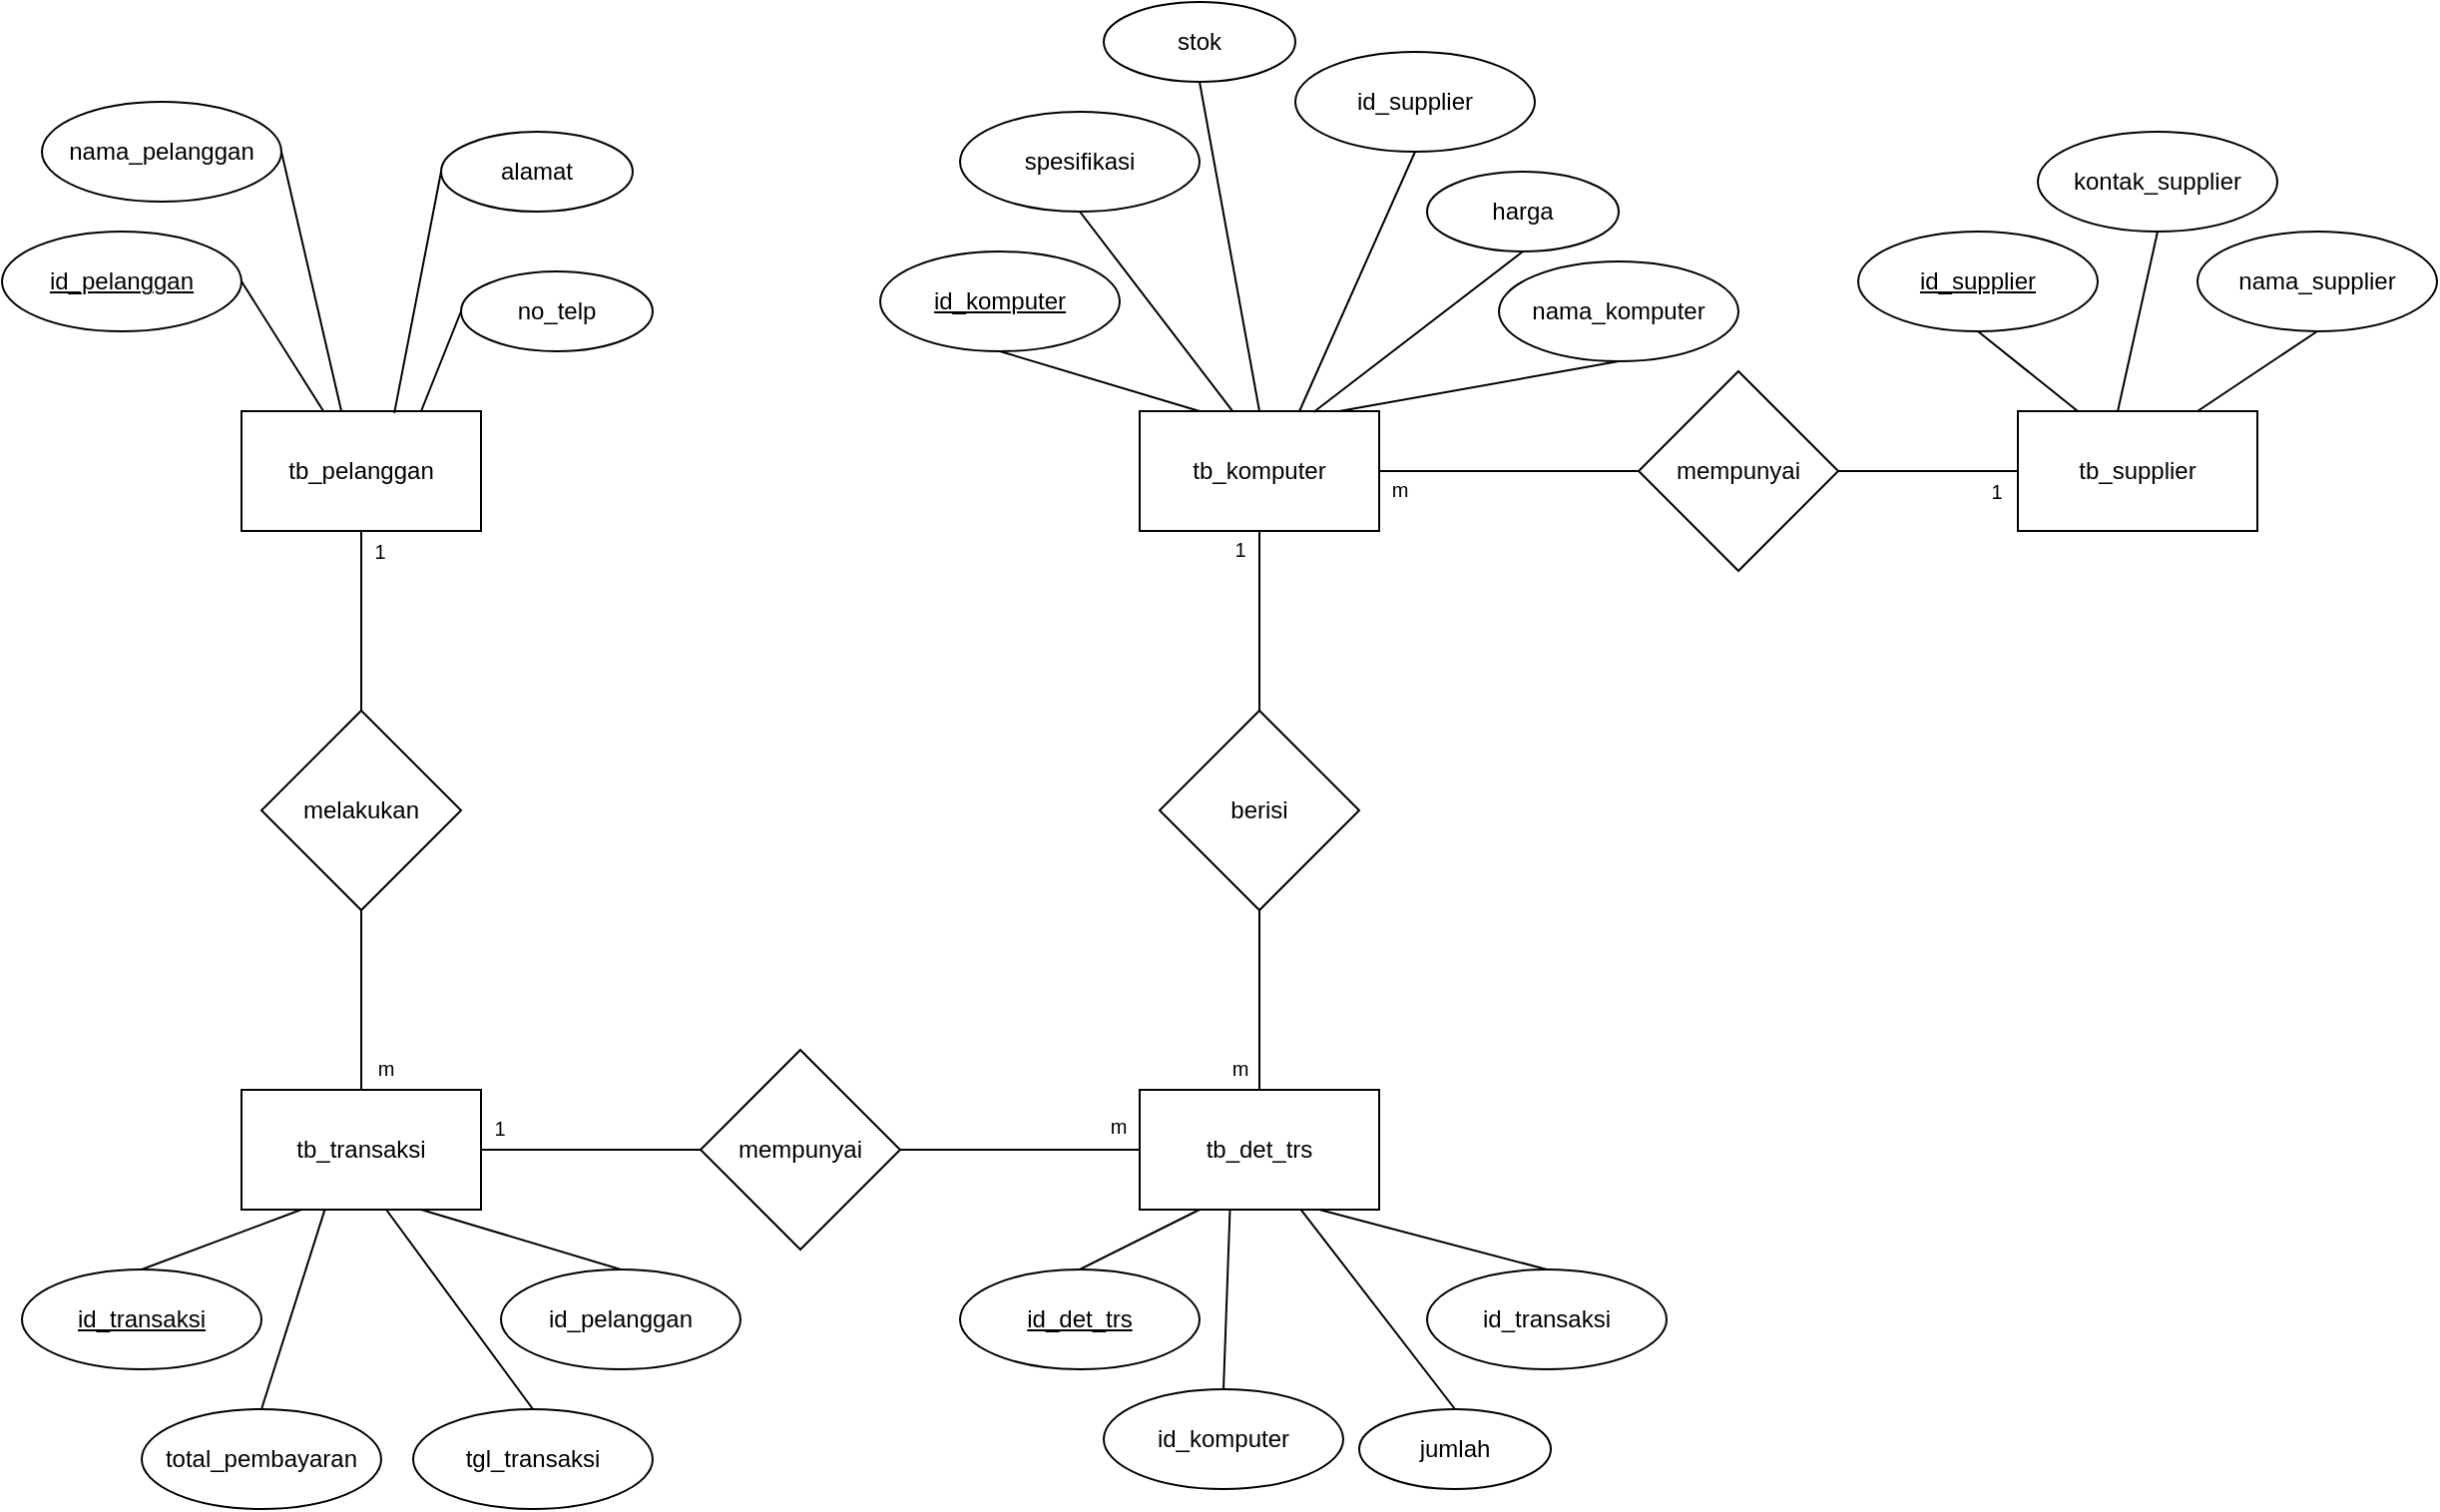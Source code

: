 <mxfile version="24.7.13">
  <diagram name="Page-1" id="FnSuvaPCpmPX8eTvTKbw">
    <mxGraphModel dx="2532" dy="2012" grid="1" gridSize="10" guides="1" tooltips="1" connect="1" arrows="1" fold="1" page="1" pageScale="1" pageWidth="850" pageHeight="1100" math="0" shadow="0">
      <root>
        <mxCell id="0" />
        <mxCell id="1" parent="0" />
        <mxCell id="zPi41bnw9IMBci43e7Ru-1" value="tb_pelanggan" style="rounded=0;whiteSpace=wrap;html=1;" parent="1" vertex="1">
          <mxGeometry x="-90" y="-40" width="120" height="60" as="geometry" />
        </mxCell>
        <mxCell id="zPi41bnw9IMBci43e7Ru-2" value="tb_komputer" style="rounded=0;whiteSpace=wrap;html=1;" parent="1" vertex="1">
          <mxGeometry x="360" y="-40" width="120" height="60" as="geometry" />
        </mxCell>
        <mxCell id="zPi41bnw9IMBci43e7Ru-3" value="tb_transaksi" style="rounded=0;whiteSpace=wrap;html=1;" parent="1" vertex="1">
          <mxGeometry x="-90" y="300" width="120" height="60" as="geometry" />
        </mxCell>
        <mxCell id="zPi41bnw9IMBci43e7Ru-4" value="tb_det_trs" style="rounded=0;whiteSpace=wrap;html=1;" parent="1" vertex="1">
          <mxGeometry x="360" y="300" width="120" height="60" as="geometry" />
        </mxCell>
        <mxCell id="zPi41bnw9IMBci43e7Ru-5" value="tb_supplier" style="rounded=0;whiteSpace=wrap;html=1;" parent="1" vertex="1">
          <mxGeometry x="800" y="-40" width="120" height="60" as="geometry" />
        </mxCell>
        <mxCell id="zPi41bnw9IMBci43e7Ru-6" value="melakukan" style="rhombus;whiteSpace=wrap;html=1;" parent="1" vertex="1">
          <mxGeometry x="-80" y="110" width="100" height="100" as="geometry" />
        </mxCell>
        <mxCell id="zPi41bnw9IMBci43e7Ru-7" value="berisi" style="rhombus;whiteSpace=wrap;html=1;" parent="1" vertex="1">
          <mxGeometry x="370" y="110" width="100" height="100" as="geometry" />
        </mxCell>
        <mxCell id="zPi41bnw9IMBci43e7Ru-8" value="mempunyai" style="rhombus;whiteSpace=wrap;html=1;" parent="1" vertex="1">
          <mxGeometry x="610" y="-60" width="100" height="100" as="geometry" />
        </mxCell>
        <mxCell id="zPi41bnw9IMBci43e7Ru-9" value="" style="endArrow=none;html=1;rounded=0;entryX=0.5;entryY=1;entryDx=0;entryDy=0;exitX=0.5;exitY=0;exitDx=0;exitDy=0;" parent="1" source="zPi41bnw9IMBci43e7Ru-6" target="zPi41bnw9IMBci43e7Ru-1" edge="1">
          <mxGeometry width="50" height="50" relative="1" as="geometry">
            <mxPoint x="-110" y="230" as="sourcePoint" />
            <mxPoint x="-60" y="180" as="targetPoint" />
          </mxGeometry>
        </mxCell>
        <mxCell id="zPi41bnw9IMBci43e7Ru-10" value="" style="endArrow=none;html=1;rounded=0;entryX=0.5;entryY=1;entryDx=0;entryDy=0;exitX=0.5;exitY=0;exitDx=0;exitDy=0;" parent="1" source="zPi41bnw9IMBci43e7Ru-3" target="zPi41bnw9IMBci43e7Ru-6" edge="1">
          <mxGeometry width="50" height="50" relative="1" as="geometry">
            <mxPoint x="-70" y="290" as="sourcePoint" />
            <mxPoint x="-20" y="240" as="targetPoint" />
          </mxGeometry>
        </mxCell>
        <mxCell id="zPi41bnw9IMBci43e7Ru-11" value="" style="endArrow=none;html=1;rounded=0;entryX=0.5;entryY=1;entryDx=0;entryDy=0;exitX=0.5;exitY=0;exitDx=0;exitDy=0;" parent="1" source="zPi41bnw9IMBci43e7Ru-4" target="zPi41bnw9IMBci43e7Ru-7" edge="1">
          <mxGeometry width="50" height="50" relative="1" as="geometry">
            <mxPoint x="400" y="310" as="sourcePoint" />
            <mxPoint x="450" y="260" as="targetPoint" />
          </mxGeometry>
        </mxCell>
        <mxCell id="zPi41bnw9IMBci43e7Ru-12" value="" style="endArrow=none;html=1;rounded=0;entryX=0.5;entryY=1;entryDx=0;entryDy=0;exitX=0.5;exitY=0;exitDx=0;exitDy=0;" parent="1" source="zPi41bnw9IMBci43e7Ru-7" target="zPi41bnw9IMBci43e7Ru-2" edge="1">
          <mxGeometry width="50" height="50" relative="1" as="geometry">
            <mxPoint x="400" y="310" as="sourcePoint" />
            <mxPoint x="450" y="260" as="targetPoint" />
          </mxGeometry>
        </mxCell>
        <mxCell id="zPi41bnw9IMBci43e7Ru-13" value="mempunyai" style="rhombus;whiteSpace=wrap;html=1;" parent="1" vertex="1">
          <mxGeometry x="140" y="280" width="100" height="100" as="geometry" />
        </mxCell>
        <mxCell id="zPi41bnw9IMBci43e7Ru-14" value="" style="endArrow=none;html=1;rounded=0;exitX=1;exitY=0.5;exitDx=0;exitDy=0;entryX=0;entryY=0.5;entryDx=0;entryDy=0;" parent="1" source="zPi41bnw9IMBci43e7Ru-3" target="zPi41bnw9IMBci43e7Ru-13" edge="1">
          <mxGeometry width="50" height="50" relative="1" as="geometry">
            <mxPoint x="400" y="310" as="sourcePoint" />
            <mxPoint x="450" y="260" as="targetPoint" />
          </mxGeometry>
        </mxCell>
        <mxCell id="zPi41bnw9IMBci43e7Ru-15" value="" style="endArrow=none;html=1;rounded=0;entryX=1;entryY=0.5;entryDx=0;entryDy=0;exitX=0;exitY=0.5;exitDx=0;exitDy=0;" parent="1" source="zPi41bnw9IMBci43e7Ru-4" target="zPi41bnw9IMBci43e7Ru-13" edge="1">
          <mxGeometry width="50" height="50" relative="1" as="geometry">
            <mxPoint x="300" y="400" as="sourcePoint" />
            <mxPoint x="350" y="350" as="targetPoint" />
          </mxGeometry>
        </mxCell>
        <mxCell id="zPi41bnw9IMBci43e7Ru-16" value="" style="endArrow=none;html=1;rounded=0;exitX=1;exitY=0.5;exitDx=0;exitDy=0;entryX=0;entryY=0.5;entryDx=0;entryDy=0;" parent="1" source="zPi41bnw9IMBci43e7Ru-2" target="zPi41bnw9IMBci43e7Ru-8" edge="1">
          <mxGeometry width="50" height="50" relative="1" as="geometry">
            <mxPoint x="540" y="80" as="sourcePoint" />
            <mxPoint x="590" y="30" as="targetPoint" />
          </mxGeometry>
        </mxCell>
        <mxCell id="zPi41bnw9IMBci43e7Ru-18" value="&lt;u&gt;id_pelanggan&lt;/u&gt;" style="ellipse;whiteSpace=wrap;html=1;" parent="1" vertex="1">
          <mxGeometry x="-210" y="-130" width="120" height="50" as="geometry" />
        </mxCell>
        <mxCell id="zPi41bnw9IMBci43e7Ru-19" value="nama_pelanggan" style="ellipse;whiteSpace=wrap;html=1;" parent="1" vertex="1">
          <mxGeometry x="-190" y="-195" width="120" height="50" as="geometry" />
        </mxCell>
        <mxCell id="zPi41bnw9IMBci43e7Ru-20" value="&lt;font style=&quot;font-size: 12px;&quot;&gt;no_telp&lt;/font&gt;" style="ellipse;whiteSpace=wrap;html=1;" parent="1" vertex="1">
          <mxGeometry x="20" y="-110" width="96" height="40" as="geometry" />
        </mxCell>
        <mxCell id="zPi41bnw9IMBci43e7Ru-21" value="alamat" style="ellipse;whiteSpace=wrap;html=1;" parent="1" vertex="1">
          <mxGeometry x="10" y="-180" width="96" height="40" as="geometry" />
        </mxCell>
        <mxCell id="zPi41bnw9IMBci43e7Ru-23" value="&lt;u&gt;id_transaksi&lt;/u&gt;" style="ellipse;whiteSpace=wrap;html=1;" parent="1" vertex="1">
          <mxGeometry x="-200" y="390" width="120" height="50" as="geometry" />
        </mxCell>
        <mxCell id="zPi41bnw9IMBci43e7Ru-24" value="id_pelanggan" style="ellipse;whiteSpace=wrap;html=1;" parent="1" vertex="1">
          <mxGeometry x="40" y="390" width="120" height="50" as="geometry" />
        </mxCell>
        <mxCell id="zPi41bnw9IMBci43e7Ru-25" value="total_pembayaran" style="ellipse;whiteSpace=wrap;html=1;" parent="1" vertex="1">
          <mxGeometry x="-140" y="460" width="120" height="50" as="geometry" />
        </mxCell>
        <mxCell id="zPi41bnw9IMBci43e7Ru-26" value="tgl_transaksi" style="ellipse;whiteSpace=wrap;html=1;" parent="1" vertex="1">
          <mxGeometry x="-4" y="460" width="120" height="50" as="geometry" />
        </mxCell>
        <mxCell id="zPi41bnw9IMBci43e7Ru-27" value="id_transaksi" style="ellipse;whiteSpace=wrap;html=1;" parent="1" vertex="1">
          <mxGeometry x="504" y="390" width="120" height="50" as="geometry" />
        </mxCell>
        <mxCell id="zPi41bnw9IMBci43e7Ru-28" value="&lt;u&gt;id_det_trs&lt;/u&gt;" style="ellipse;whiteSpace=wrap;html=1;" parent="1" vertex="1">
          <mxGeometry x="270" y="390" width="120" height="50" as="geometry" />
        </mxCell>
        <mxCell id="zPi41bnw9IMBci43e7Ru-29" value="id_komputer" style="ellipse;whiteSpace=wrap;html=1;" parent="1" vertex="1">
          <mxGeometry x="342" y="450" width="120" height="50" as="geometry" />
        </mxCell>
        <mxCell id="zPi41bnw9IMBci43e7Ru-30" value="jumlah" style="ellipse;whiteSpace=wrap;html=1;" parent="1" vertex="1">
          <mxGeometry x="470" y="460" width="96" height="40" as="geometry" />
        </mxCell>
        <mxCell id="zPi41bnw9IMBci43e7Ru-31" value="&lt;u&gt;id_komputer&lt;/u&gt;" style="ellipse;whiteSpace=wrap;html=1;" parent="1" vertex="1">
          <mxGeometry x="230" y="-120" width="120" height="50" as="geometry" />
        </mxCell>
        <mxCell id="zPi41bnw9IMBci43e7Ru-32" value="nama_komputer" style="ellipse;whiteSpace=wrap;html=1;" parent="1" vertex="1">
          <mxGeometry x="540" y="-115" width="120" height="50" as="geometry" />
        </mxCell>
        <mxCell id="zPi41bnw9IMBci43e7Ru-33" value="spesifikasi" style="ellipse;whiteSpace=wrap;html=1;" parent="1" vertex="1">
          <mxGeometry x="270" y="-190" width="120" height="50" as="geometry" />
        </mxCell>
        <mxCell id="zPi41bnw9IMBci43e7Ru-34" value="harga" style="ellipse;whiteSpace=wrap;html=1;" parent="1" vertex="1">
          <mxGeometry x="504" y="-160" width="96" height="40" as="geometry" />
        </mxCell>
        <mxCell id="zPi41bnw9IMBci43e7Ru-35" value="stok" style="ellipse;whiteSpace=wrap;html=1;" parent="1" vertex="1">
          <mxGeometry x="342" y="-245" width="96" height="40" as="geometry" />
        </mxCell>
        <mxCell id="zPi41bnw9IMBci43e7Ru-36" value="id_supplier" style="ellipse;whiteSpace=wrap;html=1;" parent="1" vertex="1">
          <mxGeometry x="438" y="-220" width="120" height="50" as="geometry" />
        </mxCell>
        <mxCell id="zPi41bnw9IMBci43e7Ru-37" value="&lt;u&gt;id_supplier&lt;/u&gt;" style="ellipse;whiteSpace=wrap;html=1;" parent="1" vertex="1">
          <mxGeometry x="720" y="-130" width="120" height="50" as="geometry" />
        </mxCell>
        <mxCell id="zPi41bnw9IMBci43e7Ru-38" value="nama_supplier" style="ellipse;whiteSpace=wrap;html=1;" parent="1" vertex="1">
          <mxGeometry x="890" y="-130" width="120" height="50" as="geometry" />
        </mxCell>
        <mxCell id="zPi41bnw9IMBci43e7Ru-39" value="kontak_supplier" style="ellipse;whiteSpace=wrap;html=1;" parent="1" vertex="1">
          <mxGeometry x="810" y="-180" width="120" height="50" as="geometry" />
        </mxCell>
        <mxCell id="zPi41bnw9IMBci43e7Ru-43" value="" style="endArrow=none;html=1;rounded=0;entryX=1;entryY=0.5;entryDx=0;entryDy=0;" parent="1" source="zPi41bnw9IMBci43e7Ru-1" target="zPi41bnw9IMBci43e7Ru-18" edge="1">
          <mxGeometry width="50" height="50" relative="1" as="geometry">
            <mxPoint x="90" as="sourcePoint" />
            <mxPoint x="140" y="-50" as="targetPoint" />
          </mxGeometry>
        </mxCell>
        <mxCell id="zPi41bnw9IMBci43e7Ru-46" value="" style="endArrow=none;html=1;rounded=0;entryX=1;entryY=0.5;entryDx=0;entryDy=0;exitX=0.417;exitY=0;exitDx=0;exitDy=0;exitPerimeter=0;" parent="1" source="zPi41bnw9IMBci43e7Ru-1" target="zPi41bnw9IMBci43e7Ru-19" edge="1">
          <mxGeometry width="50" height="50" relative="1" as="geometry">
            <mxPoint x="90" as="sourcePoint" />
            <mxPoint x="140" y="-50" as="targetPoint" />
          </mxGeometry>
        </mxCell>
        <mxCell id="zPi41bnw9IMBci43e7Ru-47" value="" style="endArrow=none;html=1;rounded=0;entryX=0;entryY=0.5;entryDx=0;entryDy=0;exitX=0.638;exitY=0.016;exitDx=0;exitDy=0;exitPerimeter=0;" parent="1" source="zPi41bnw9IMBci43e7Ru-1" target="zPi41bnw9IMBci43e7Ru-21" edge="1">
          <mxGeometry width="50" height="50" relative="1" as="geometry">
            <mxPoint x="-30" y="-80" as="sourcePoint" />
            <mxPoint x="20" y="-130" as="targetPoint" />
          </mxGeometry>
        </mxCell>
        <mxCell id="zPi41bnw9IMBci43e7Ru-51" value="" style="endArrow=none;html=1;rounded=0;entryX=0;entryY=0.5;entryDx=0;entryDy=0;exitX=0.75;exitY=0;exitDx=0;exitDy=0;" parent="1" source="zPi41bnw9IMBci43e7Ru-1" target="zPi41bnw9IMBci43e7Ru-20" edge="1">
          <mxGeometry width="50" height="50" relative="1" as="geometry">
            <mxPoint x="-30" y="-50" as="sourcePoint" />
            <mxPoint x="20" y="-100" as="targetPoint" />
          </mxGeometry>
        </mxCell>
        <mxCell id="zPi41bnw9IMBci43e7Ru-53" value="" style="endArrow=none;html=1;rounded=0;exitX=0.5;exitY=0;exitDx=0;exitDy=0;entryX=0.25;entryY=1;entryDx=0;entryDy=0;" parent="1" source="zPi41bnw9IMBci43e7Ru-23" target="zPi41bnw9IMBci43e7Ru-3" edge="1">
          <mxGeometry width="50" height="50" relative="1" as="geometry">
            <mxPoint x="-160" y="380" as="sourcePoint" />
            <mxPoint x="-110" y="330" as="targetPoint" />
          </mxGeometry>
        </mxCell>
        <mxCell id="gLUYTTMf_Ll6asyxpFgf-1" value="" style="endArrow=none;html=1;rounded=0;exitX=0.5;exitY=0;exitDx=0;exitDy=0;entryX=0.75;entryY=1;entryDx=0;entryDy=0;" parent="1" source="zPi41bnw9IMBci43e7Ru-24" target="zPi41bnw9IMBci43e7Ru-3" edge="1">
          <mxGeometry width="50" height="50" relative="1" as="geometry">
            <mxPoint x="-70" y="420" as="sourcePoint" />
            <mxPoint x="-20" y="370" as="targetPoint" />
          </mxGeometry>
        </mxCell>
        <mxCell id="gLUYTTMf_Ll6asyxpFgf-2" value="" style="endArrow=none;html=1;rounded=0;exitX=0.5;exitY=0;exitDx=0;exitDy=0;entryX=0.347;entryY=1.005;entryDx=0;entryDy=0;entryPerimeter=0;" parent="1" source="zPi41bnw9IMBci43e7Ru-25" target="zPi41bnw9IMBci43e7Ru-3" edge="1">
          <mxGeometry width="50" height="50" relative="1" as="geometry">
            <mxPoint x="-50" y="430" as="sourcePoint" />
            <mxPoint y="380" as="targetPoint" />
          </mxGeometry>
        </mxCell>
        <mxCell id="gLUYTTMf_Ll6asyxpFgf-3" value="" style="endArrow=none;html=1;rounded=0;exitX=0.5;exitY=0;exitDx=0;exitDy=0;entryX=0.602;entryY=0.994;entryDx=0;entryDy=0;entryPerimeter=0;" parent="1" source="zPi41bnw9IMBci43e7Ru-26" target="zPi41bnw9IMBci43e7Ru-3" edge="1">
          <mxGeometry width="50" height="50" relative="1" as="geometry">
            <mxPoint x="10" y="510" as="sourcePoint" />
            <mxPoint x="60" y="460" as="targetPoint" />
          </mxGeometry>
        </mxCell>
        <mxCell id="gLUYTTMf_Ll6asyxpFgf-4" value="" style="endArrow=none;html=1;rounded=0;exitX=0.5;exitY=0;exitDx=0;exitDy=0;entryX=0.25;entryY=1;entryDx=0;entryDy=0;" parent="1" source="zPi41bnw9IMBci43e7Ru-28" target="zPi41bnw9IMBci43e7Ru-4" edge="1">
          <mxGeometry width="50" height="50" relative="1" as="geometry">
            <mxPoint x="410" y="420" as="sourcePoint" />
            <mxPoint x="460" y="370" as="targetPoint" />
          </mxGeometry>
        </mxCell>
        <mxCell id="gLUYTTMf_Ll6asyxpFgf-5" value="" style="endArrow=none;html=1;rounded=0;exitX=0.5;exitY=0;exitDx=0;exitDy=0;entryX=0.75;entryY=1;entryDx=0;entryDy=0;" parent="1" source="zPi41bnw9IMBci43e7Ru-27" target="zPi41bnw9IMBci43e7Ru-4" edge="1">
          <mxGeometry width="50" height="50" relative="1" as="geometry">
            <mxPoint x="480" y="420" as="sourcePoint" />
            <mxPoint x="530" y="370" as="targetPoint" />
          </mxGeometry>
        </mxCell>
        <mxCell id="gLUYTTMf_Ll6asyxpFgf-6" value="" style="endArrow=none;html=1;rounded=0;exitX=0.5;exitY=0;exitDx=0;exitDy=0;entryX=0.672;entryY=0.997;entryDx=0;entryDy=0;entryPerimeter=0;" parent="1" source="zPi41bnw9IMBci43e7Ru-30" target="zPi41bnw9IMBci43e7Ru-4" edge="1">
          <mxGeometry width="50" height="50" relative="1" as="geometry">
            <mxPoint x="410" y="490" as="sourcePoint" />
            <mxPoint x="420" y="370" as="targetPoint" />
          </mxGeometry>
        </mxCell>
        <mxCell id="gLUYTTMf_Ll6asyxpFgf-7" value="" style="endArrow=none;html=1;rounded=0;exitX=0.5;exitY=0;exitDx=0;exitDy=0;entryX=0.377;entryY=1.004;entryDx=0;entryDy=0;entryPerimeter=0;" parent="1" source="zPi41bnw9IMBci43e7Ru-29" target="zPi41bnw9IMBci43e7Ru-4" edge="1">
          <mxGeometry width="50" height="50" relative="1" as="geometry">
            <mxPoint x="420" y="460" as="sourcePoint" />
            <mxPoint x="410" y="380" as="targetPoint" />
          </mxGeometry>
        </mxCell>
        <mxCell id="gLUYTTMf_Ll6asyxpFgf-8" value="" style="endArrow=none;html=1;rounded=0;exitX=0.5;exitY=1;exitDx=0;exitDy=0;entryX=0.25;entryY=0;entryDx=0;entryDy=0;" parent="1" source="zPi41bnw9IMBci43e7Ru-31" target="zPi41bnw9IMBci43e7Ru-2" edge="1">
          <mxGeometry width="50" height="50" relative="1" as="geometry">
            <mxPoint x="400" y="-130" as="sourcePoint" />
            <mxPoint x="450" y="-180" as="targetPoint" />
          </mxGeometry>
        </mxCell>
        <mxCell id="gLUYTTMf_Ll6asyxpFgf-9" value="" style="endArrow=none;html=1;rounded=0;exitX=0.5;exitY=1;exitDx=0;exitDy=0;entryX=0.386;entryY=-0.005;entryDx=0;entryDy=0;entryPerimeter=0;" parent="1" source="zPi41bnw9IMBci43e7Ru-33" target="zPi41bnw9IMBci43e7Ru-2" edge="1">
          <mxGeometry width="50" height="50" relative="1" as="geometry">
            <mxPoint x="400" y="-130" as="sourcePoint" />
            <mxPoint x="450" y="-180" as="targetPoint" />
          </mxGeometry>
        </mxCell>
        <mxCell id="gLUYTTMf_Ll6asyxpFgf-10" value="" style="endArrow=none;html=1;rounded=0;entryX=0.5;entryY=1;entryDx=0;entryDy=0;" parent="1" target="zPi41bnw9IMBci43e7Ru-32" edge="1">
          <mxGeometry width="50" height="50" relative="1" as="geometry">
            <mxPoint x="460" y="-40" as="sourcePoint" />
            <mxPoint x="510" y="-100" as="targetPoint" />
          </mxGeometry>
        </mxCell>
        <mxCell id="gLUYTTMf_Ll6asyxpFgf-11" value="" style="endArrow=none;html=1;rounded=0;entryX=0.5;entryY=1;entryDx=0;entryDy=0;exitX=0.726;exitY=0.008;exitDx=0;exitDy=0;exitPerimeter=0;" parent="1" source="zPi41bnw9IMBci43e7Ru-2" target="zPi41bnw9IMBci43e7Ru-34" edge="1">
          <mxGeometry width="50" height="50" relative="1" as="geometry">
            <mxPoint x="400" y="-125" as="sourcePoint" />
            <mxPoint x="470.711" y="-175" as="targetPoint" />
          </mxGeometry>
        </mxCell>
        <mxCell id="gLUYTTMf_Ll6asyxpFgf-12" value="" style="endArrow=none;html=1;rounded=0;entryX=0.5;entryY=1;entryDx=0;entryDy=0;exitX=0.5;exitY=0;exitDx=0;exitDy=0;" parent="1" source="zPi41bnw9IMBci43e7Ru-2" target="zPi41bnw9IMBci43e7Ru-35" edge="1">
          <mxGeometry width="50" height="50" relative="1" as="geometry">
            <mxPoint x="350" y="-160" as="sourcePoint" />
            <mxPoint x="400" y="-210" as="targetPoint" />
          </mxGeometry>
        </mxCell>
        <mxCell id="gLUYTTMf_Ll6asyxpFgf-13" value="" style="endArrow=none;html=1;rounded=0;entryX=0.5;entryY=1;entryDx=0;entryDy=0;exitX=0.667;exitY=0;exitDx=0;exitDy=0;exitPerimeter=0;" parent="1" source="zPi41bnw9IMBci43e7Ru-2" target="zPi41bnw9IMBci43e7Ru-36" edge="1">
          <mxGeometry width="50" height="50" relative="1" as="geometry">
            <mxPoint x="430" y="-100" as="sourcePoint" />
            <mxPoint x="500" y="-260" as="targetPoint" />
          </mxGeometry>
        </mxCell>
        <mxCell id="gLUYTTMf_Ll6asyxpFgf-14" value="" style="endArrow=none;html=1;rounded=0;entryX=0.5;entryY=1;entryDx=0;entryDy=0;exitX=0.25;exitY=0;exitDx=0;exitDy=0;" parent="1" source="zPi41bnw9IMBci43e7Ru-5" target="zPi41bnw9IMBci43e7Ru-37" edge="1">
          <mxGeometry width="50" height="50" relative="1" as="geometry">
            <mxPoint x="833" y="-42" as="sourcePoint" />
            <mxPoint x="910" y="-100" as="targetPoint" />
          </mxGeometry>
        </mxCell>
        <mxCell id="gLUYTTMf_Ll6asyxpFgf-15" value="" style="endArrow=none;html=1;rounded=0;entryX=0.5;entryY=1;entryDx=0;entryDy=0;exitX=0.417;exitY=0;exitDx=0;exitDy=0;exitPerimeter=0;" parent="1" source="zPi41bnw9IMBci43e7Ru-5" target="zPi41bnw9IMBci43e7Ru-39" edge="1">
          <mxGeometry width="50" height="50" relative="1" as="geometry">
            <mxPoint x="780" y="-100" as="sourcePoint" />
            <mxPoint x="830" y="-150" as="targetPoint" />
          </mxGeometry>
        </mxCell>
        <mxCell id="gLUYTTMf_Ll6asyxpFgf-16" value="" style="endArrow=none;html=1;rounded=0;entryX=0.5;entryY=1;entryDx=0;entryDy=0;exitX=0.75;exitY=0;exitDx=0;exitDy=0;" parent="1" source="zPi41bnw9IMBci43e7Ru-5" target="zPi41bnw9IMBci43e7Ru-38" edge="1">
          <mxGeometry width="50" height="50" relative="1" as="geometry">
            <mxPoint x="890" y="-60" as="sourcePoint" />
            <mxPoint x="940" y="-110" as="targetPoint" />
          </mxGeometry>
        </mxCell>
        <mxCell id="O1x9zBhlHoKTBChM7Hry-1" value="&lt;font style=&quot;font-size: 10px;&quot;&gt;1&lt;/font&gt;" style="text;html=1;align=center;verticalAlign=middle;resizable=0;points=[];autosize=1;strokeColor=none;fillColor=none;" vertex="1" parent="1">
          <mxGeometry x="-36" y="15" width="30" height="30" as="geometry" />
        </mxCell>
        <mxCell id="O1x9zBhlHoKTBChM7Hry-2" value="&lt;font style=&quot;font-size: 10px;&quot;&gt;m&lt;/font&gt;" style="text;html=1;align=center;verticalAlign=middle;resizable=0;points=[];autosize=1;strokeColor=none;fillColor=none;" vertex="1" parent="1">
          <mxGeometry x="-33" y="274" width="30" height="30" as="geometry" />
        </mxCell>
        <mxCell id="O1x9zBhlHoKTBChM7Hry-3" value="&lt;font style=&quot;font-size: 10px;&quot;&gt;1&lt;/font&gt;" style="text;html=1;align=center;verticalAlign=middle;resizable=0;points=[];autosize=1;strokeColor=none;fillColor=none;" vertex="1" parent="1">
          <mxGeometry x="24" y="304" width="30" height="30" as="geometry" />
        </mxCell>
        <mxCell id="O1x9zBhlHoKTBChM7Hry-4" value="&lt;font style=&quot;font-size: 10px;&quot;&gt;m&lt;/font&gt;" style="text;html=1;align=center;verticalAlign=middle;resizable=0;points=[];autosize=1;strokeColor=none;fillColor=none;" vertex="1" parent="1">
          <mxGeometry x="334" y="303" width="30" height="30" as="geometry" />
        </mxCell>
        <mxCell id="O1x9zBhlHoKTBChM7Hry-5" value="&lt;font style=&quot;font-size: 10px;&quot;&gt;m&lt;/font&gt;" style="text;html=1;align=center;verticalAlign=middle;resizable=0;points=[];autosize=1;strokeColor=none;fillColor=none;" vertex="1" parent="1">
          <mxGeometry x="395" y="274" width="30" height="30" as="geometry" />
        </mxCell>
        <mxCell id="O1x9zBhlHoKTBChM7Hry-6" value="&lt;font style=&quot;font-size: 10px;&quot;&gt;m&lt;/font&gt;" style="text;html=1;align=center;verticalAlign=middle;resizable=0;points=[];autosize=1;strokeColor=none;fillColor=none;" vertex="1" parent="1">
          <mxGeometry x="475" y="-16" width="30" height="30" as="geometry" />
        </mxCell>
        <mxCell id="O1x9zBhlHoKTBChM7Hry-7" value="&lt;font style=&quot;font-size: 10px;&quot;&gt;1&lt;/font&gt;" style="text;html=1;align=center;verticalAlign=middle;resizable=0;points=[];autosize=1;strokeColor=none;fillColor=none;" vertex="1" parent="1">
          <mxGeometry x="395" y="14" width="30" height="30" as="geometry" />
        </mxCell>
        <mxCell id="O1x9zBhlHoKTBChM7Hry-8" value="&lt;font style=&quot;font-size: 10px;&quot;&gt;1&lt;/font&gt;" style="text;html=1;align=center;verticalAlign=middle;resizable=0;points=[];autosize=1;strokeColor=none;fillColor=none;" vertex="1" parent="1">
          <mxGeometry x="774" y="-15" width="30" height="30" as="geometry" />
        </mxCell>
        <mxCell id="O1x9zBhlHoKTBChM7Hry-10" value="" style="endArrow=none;html=1;rounded=0;exitX=1;exitY=0.5;exitDx=0;exitDy=0;entryX=0;entryY=0.5;entryDx=0;entryDy=0;" edge="1" parent="1" source="zPi41bnw9IMBci43e7Ru-8" target="zPi41bnw9IMBci43e7Ru-5">
          <mxGeometry width="50" height="50" relative="1" as="geometry">
            <mxPoint x="740" y="80" as="sourcePoint" />
            <mxPoint x="790" y="30" as="targetPoint" />
          </mxGeometry>
        </mxCell>
      </root>
    </mxGraphModel>
  </diagram>
</mxfile>
